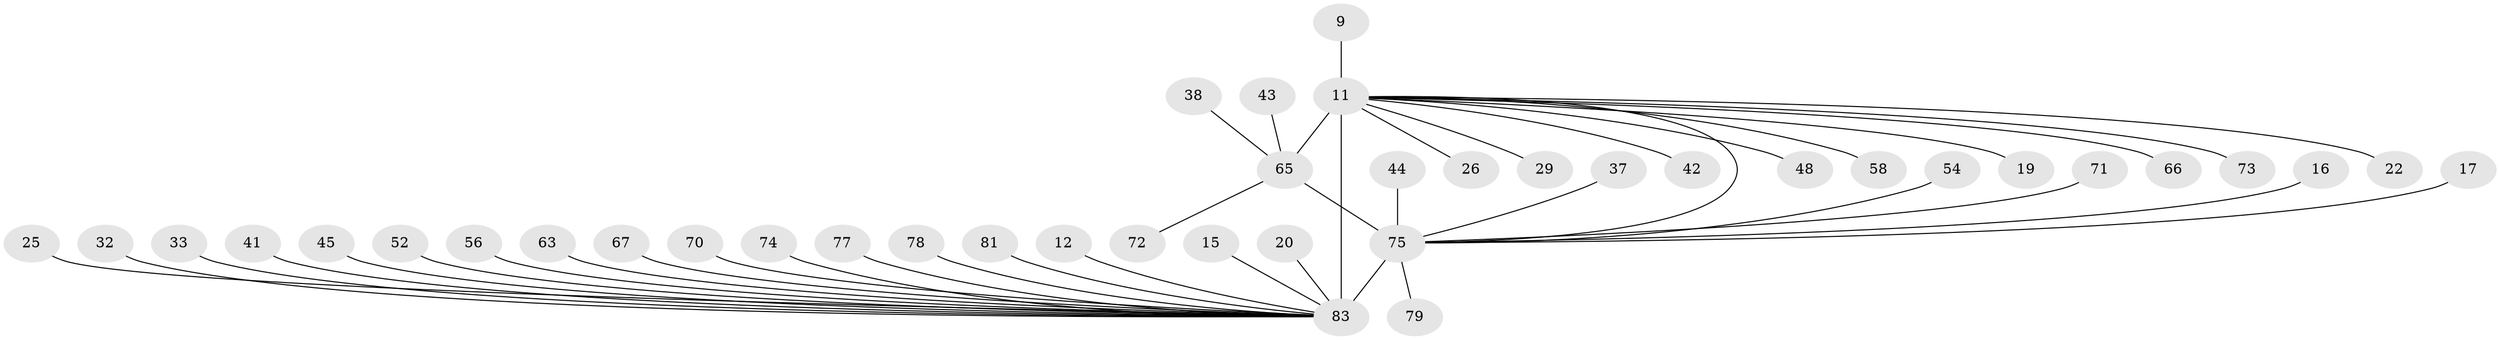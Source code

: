 // original degree distribution, {14: 0.024096385542168676, 13: 0.012048192771084338, 23: 0.012048192771084338, 17: 0.012048192771084338, 10: 0.012048192771084338, 6: 0.024096385542168676, 3: 0.12048192771084337, 1: 0.4819277108433735, 2: 0.1686746987951807, 20: 0.012048192771084338, 4: 0.060240963855421686, 5: 0.04819277108433735, 7: 0.012048192771084338}
// Generated by graph-tools (version 1.1) at 2025/47/03/09/25 04:47:39]
// undirected, 41 vertices, 42 edges
graph export_dot {
graph [start="1"]
  node [color=gray90,style=filled];
  9;
  11 [super="+3+5"];
  12;
  15;
  16;
  17;
  19;
  20 [super="+18"];
  22;
  25;
  26;
  29;
  32 [super="+31"];
  33;
  37;
  38;
  41;
  42;
  43;
  44;
  45 [super="+10"];
  48;
  52;
  54;
  56 [super="+28"];
  58;
  63;
  65 [super="+6+61+36"];
  66;
  67;
  70 [super="+27"];
  71;
  72;
  73;
  74;
  75 [super="+53+69+55+14+24+59+62"];
  77;
  78;
  79;
  81;
  83 [super="+35+51+76+64+80+82"];
  9 -- 11;
  11 -- 19;
  11 -- 29;
  11 -- 42 [weight=3];
  11 -- 48;
  11 -- 66 [weight=2];
  11 -- 75 [weight=5];
  11 -- 83 [weight=25];
  11 -- 65;
  11 -- 73;
  11 -- 22;
  11 -- 26;
  11 -- 58;
  12 -- 83;
  15 -- 83;
  16 -- 75;
  17 -- 75;
  20 -- 83;
  25 -- 83;
  32 -- 83;
  33 -- 83;
  37 -- 75;
  38 -- 65;
  41 -- 83;
  43 -- 65;
  44 -- 75;
  45 -- 83;
  52 -- 83;
  54 -- 75;
  56 -- 83;
  63 -- 83;
  65 -- 72;
  65 -- 75 [weight=5];
  67 -- 83;
  70 -- 83 [weight=2];
  71 -- 75;
  74 -- 83;
  75 -- 79;
  75 -- 83 [weight=7];
  77 -- 83;
  78 -- 83;
  81 -- 83;
}
